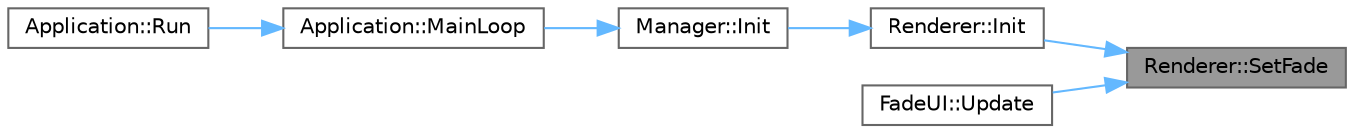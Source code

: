 digraph "Renderer::SetFade"
{
 // LATEX_PDF_SIZE
  bgcolor="transparent";
  edge [fontname=Helvetica,fontsize=10,labelfontname=Helvetica,labelfontsize=10];
  node [fontname=Helvetica,fontsize=10,shape=box,height=0.2,width=0.4];
  rankdir="RL";
  Node1 [id="Node000001",label="Renderer::SetFade",height=0.2,width=0.4,color="gray40", fillcolor="grey60", style="filled", fontcolor="black",tooltip="フェード情報を設定"];
  Node1 -> Node2 [id="edge6_Node000001_Node000002",dir="back",color="steelblue1",style="solid",tooltip=" "];
  Node2 [id="Node000002",label="Renderer::Init",height=0.2,width=0.4,color="grey40", fillcolor="white", style="filled",URL="$class_renderer.html#adba8ec90ad83ef63fdbec75fb6617962",tooltip="レンダラの初期化"];
  Node2 -> Node3 [id="edge7_Node000002_Node000003",dir="back",color="steelblue1",style="solid",tooltip=" "];
  Node3 [id="Node000003",label="Manager::Init",height=0.2,width=0.4,color="grey40", fillcolor="white", style="filled",URL="$class_manager.html#a6795b28faee7354e5fd14fbf451f1972",tooltip="Managerクラスの初期化"];
  Node3 -> Node4 [id="edge8_Node000003_Node000004",dir="back",color="steelblue1",style="solid",tooltip=" "];
  Node4 [id="Node000004",label="Application::MainLoop",height=0.2,width=0.4,color="grey40", fillcolor="white", style="filled",URL="$class_application.html#aa2fb4766fcbc345920bbf26cdc5df15b",tooltip="メインループを実行します。"];
  Node4 -> Node5 [id="edge9_Node000004_Node000005",dir="back",color="steelblue1",style="solid",tooltip=" "];
  Node5 [id="Node000005",label="Application::Run",height=0.2,width=0.4,color="grey40", fillcolor="white", style="filled",URL="$class_application.html#aaf09cd6cb412086dc039e28cdb059f0d",tooltip="アプリケーションを実行します。"];
  Node1 -> Node6 [id="edge10_Node000001_Node000006",dir="back",color="steelblue1",style="solid",tooltip=" "];
  Node6 [id="Node000006",label="FadeUI::Update",height=0.2,width=0.4,color="grey40", fillcolor="white", style="filled",URL="$class_fade_u_i.html#a21caf192d27b38366f57e9ba407736d2",tooltip="オブジェクトの更新処理を行います。"];
}
